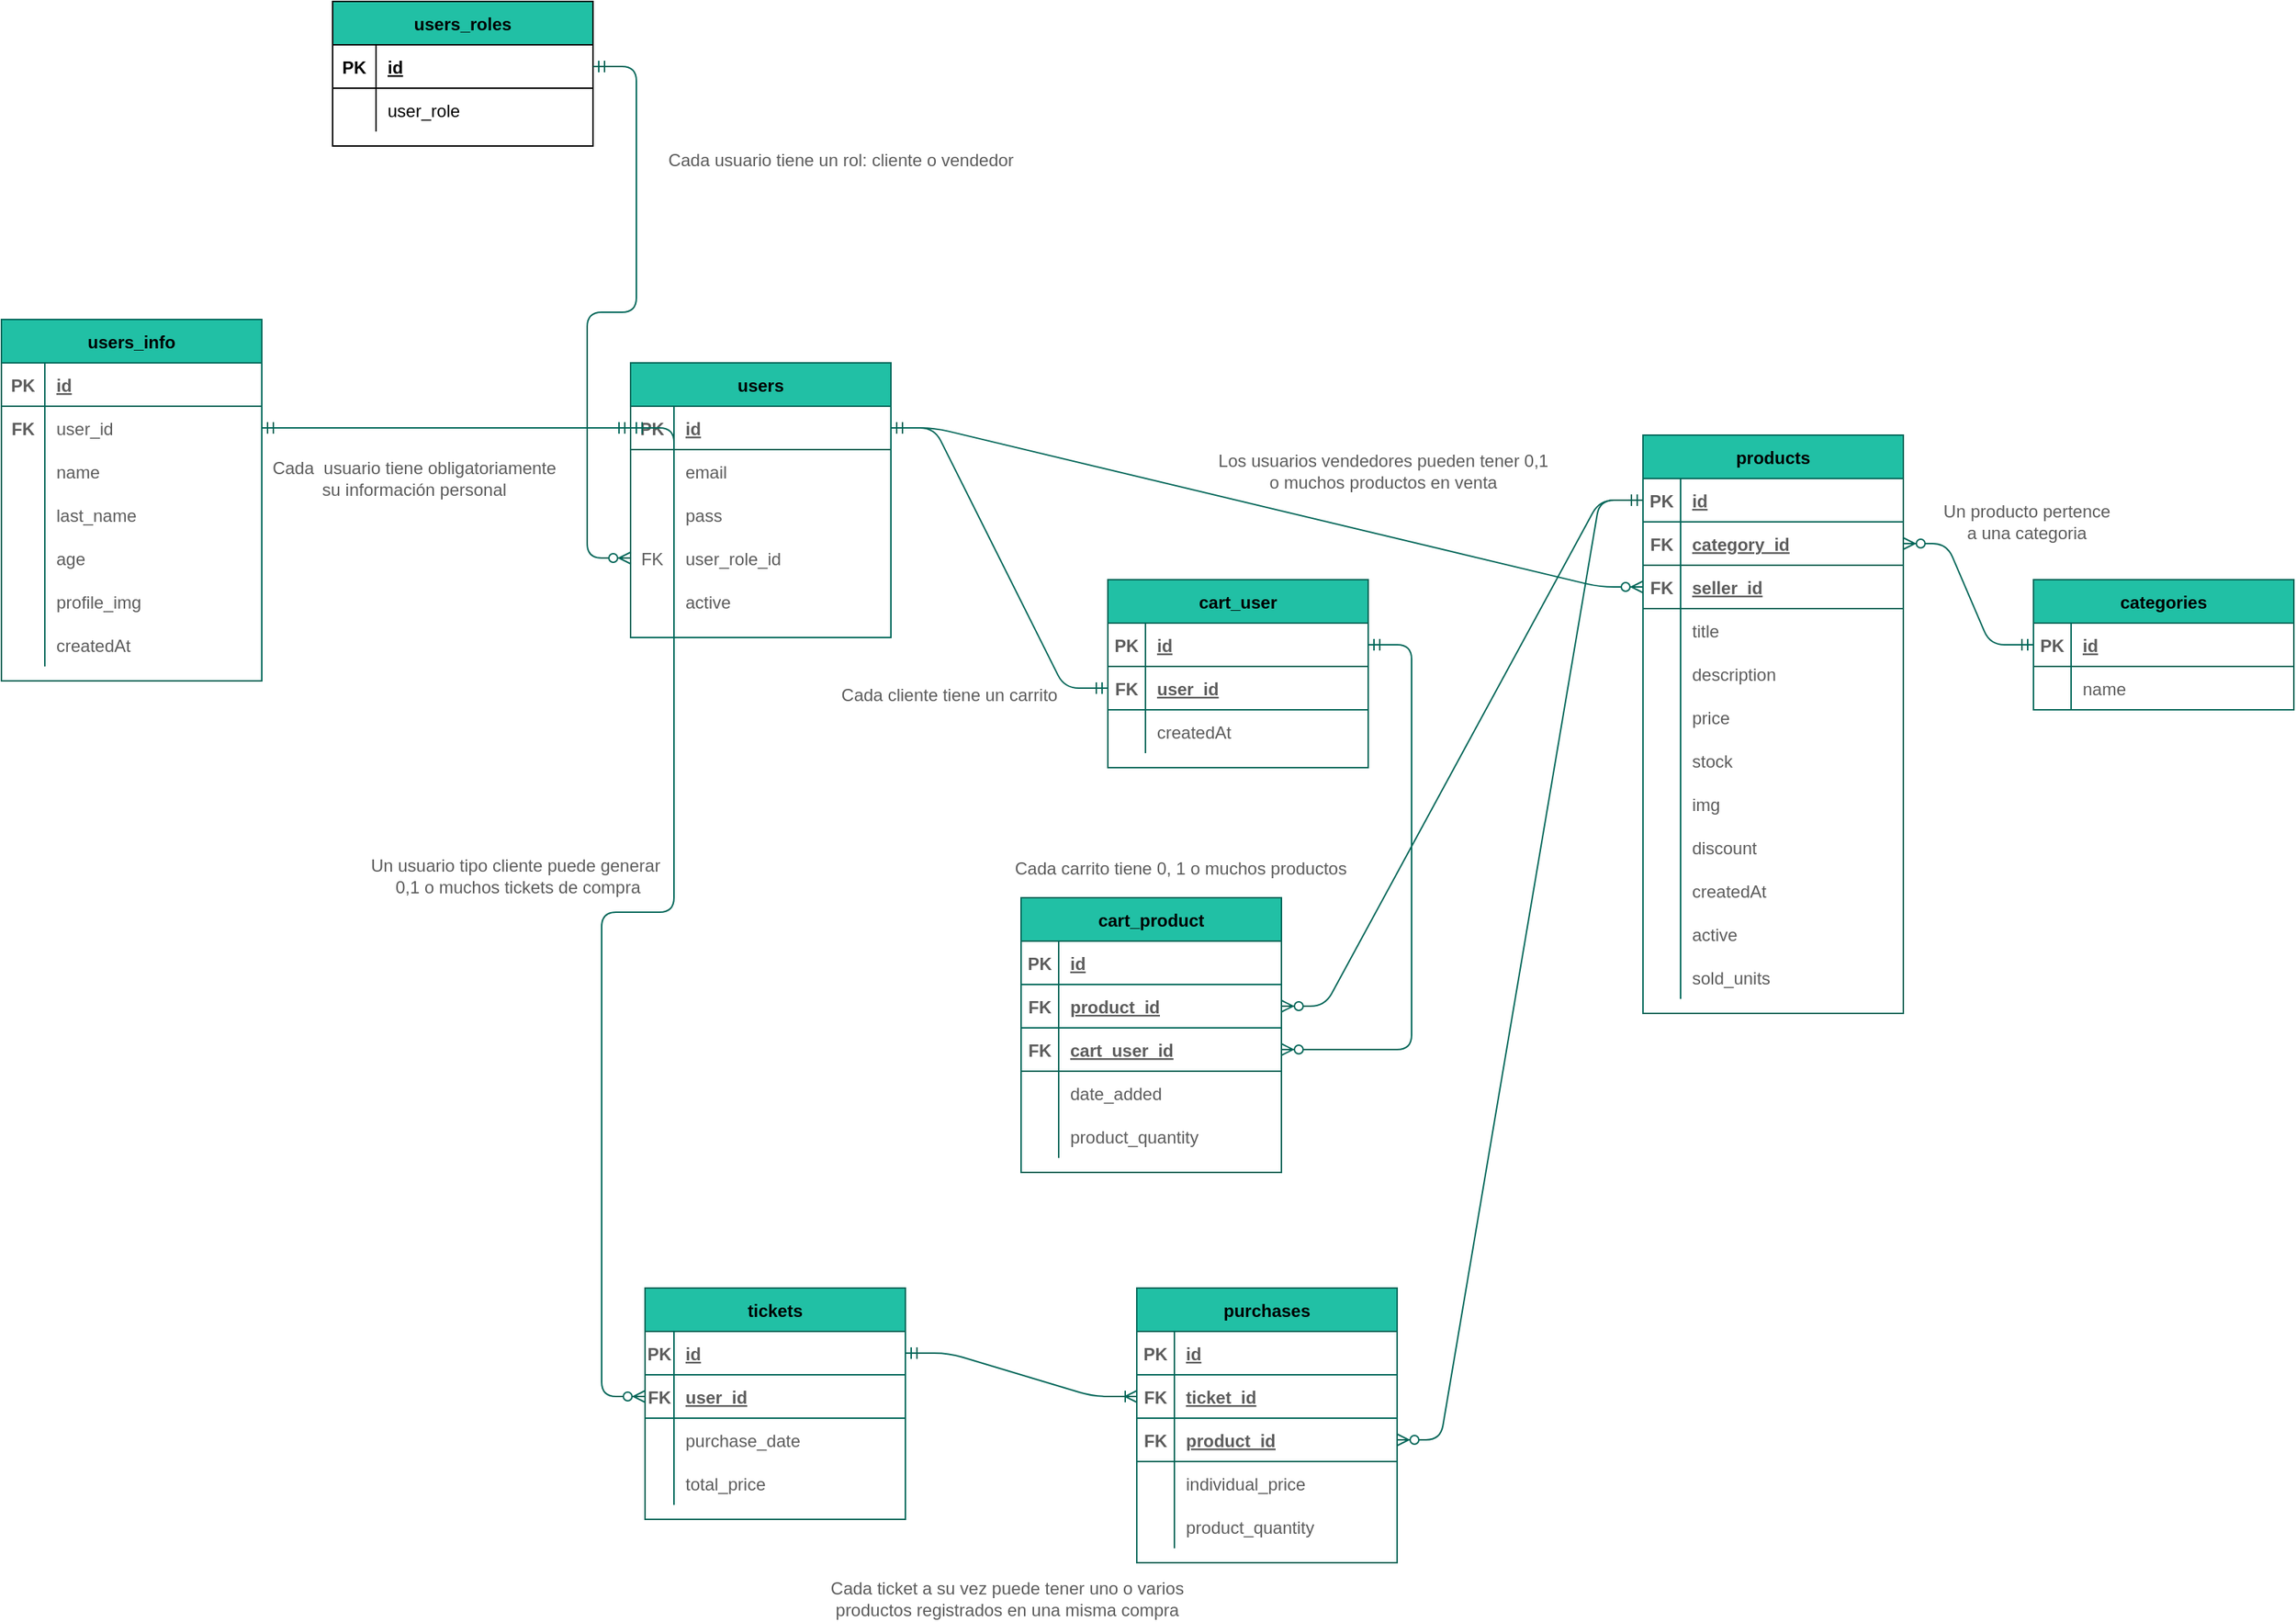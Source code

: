 <mxfile version="15.1.4" type="device"><diagram id="BDizMoRn0jmRBnhTDlwW" name="Página-1"><mxGraphModel dx="868" dy="1651" grid="1" gridSize="10" guides="1" tooltips="1" connect="1" arrows="1" fold="1" page="1" pageScale="1" pageWidth="827" pageHeight="1169" math="0" shadow="0"><root><mxCell id="0"/><mxCell id="1" parent="0"/><mxCell id="TSbKXFSLGZrdtwRg3_cw-1" value="users_info" style="shape=table;startSize=30;container=1;collapsible=1;childLayout=tableLayout;fixedRows=1;rowLines=0;fontStyle=1;align=center;resizeLast=1;fillColor=#21C0A5;strokeColor=#006658;" parent="1" vertex="1"><mxGeometry x="185" y="-190" width="180" height="250" as="geometry"/></mxCell><mxCell id="TSbKXFSLGZrdtwRg3_cw-2" value="" style="shape=partialRectangle;collapsible=0;dropTarget=0;pointerEvents=0;fillColor=none;top=0;left=0;bottom=1;right=0;points=[[0,0.5],[1,0.5]];portConstraint=eastwest;strokeColor=#006658;fontColor=#5C5C5C;" parent="TSbKXFSLGZrdtwRg3_cw-1" vertex="1"><mxGeometry y="30" width="180" height="30" as="geometry"/></mxCell><mxCell id="TSbKXFSLGZrdtwRg3_cw-3" value="PK" style="shape=partialRectangle;connectable=0;fillColor=none;top=0;left=0;bottom=0;right=0;fontStyle=1;overflow=hidden;strokeColor=#006658;fontColor=#5C5C5C;" parent="TSbKXFSLGZrdtwRg3_cw-2" vertex="1"><mxGeometry width="30" height="30" as="geometry"/></mxCell><mxCell id="TSbKXFSLGZrdtwRg3_cw-4" value="id" style="shape=partialRectangle;connectable=0;fillColor=none;top=0;left=0;bottom=0;right=0;align=left;spacingLeft=6;fontStyle=5;overflow=hidden;strokeColor=#006658;fontColor=#5C5C5C;" parent="TSbKXFSLGZrdtwRg3_cw-2" vertex="1"><mxGeometry x="30" width="150" height="30" as="geometry"/></mxCell><mxCell id="Q3ekX4IuyOrA0N25i9JO-18" style="shape=partialRectangle;collapsible=0;dropTarget=0;pointerEvents=0;fillColor=none;top=0;left=0;bottom=0;right=0;points=[[0,0.5],[1,0.5]];portConstraint=eastwest;strokeColor=#006658;fontColor=#5C5C5C;" parent="TSbKXFSLGZrdtwRg3_cw-1" vertex="1"><mxGeometry y="60" width="180" height="30" as="geometry"/></mxCell><mxCell id="Q3ekX4IuyOrA0N25i9JO-19" value="FK" style="shape=partialRectangle;connectable=0;fillColor=none;top=0;left=0;bottom=0;right=0;editable=1;overflow=hidden;fontStyle=1;strokeColor=#006658;fontColor=#5C5C5C;" parent="Q3ekX4IuyOrA0N25i9JO-18" vertex="1"><mxGeometry width="30" height="30" as="geometry"/></mxCell><mxCell id="Q3ekX4IuyOrA0N25i9JO-20" value="user_id" style="shape=partialRectangle;connectable=0;fillColor=none;top=0;left=0;bottom=0;right=0;align=left;spacingLeft=6;overflow=hidden;strokeColor=#006658;fontColor=#5C5C5C;" parent="Q3ekX4IuyOrA0N25i9JO-18" vertex="1"><mxGeometry x="30" width="150" height="30" as="geometry"/></mxCell><mxCell id="TSbKXFSLGZrdtwRg3_cw-5" value="" style="shape=partialRectangle;collapsible=0;dropTarget=0;pointerEvents=0;fillColor=none;top=0;left=0;bottom=0;right=0;points=[[0,0.5],[1,0.5]];portConstraint=eastwest;strokeColor=#006658;fontColor=#5C5C5C;" parent="TSbKXFSLGZrdtwRg3_cw-1" vertex="1"><mxGeometry y="90" width="180" height="30" as="geometry"/></mxCell><mxCell id="TSbKXFSLGZrdtwRg3_cw-6" value="" style="shape=partialRectangle;connectable=0;fillColor=none;top=0;left=0;bottom=0;right=0;editable=1;overflow=hidden;strokeColor=#006658;fontColor=#5C5C5C;" parent="TSbKXFSLGZrdtwRg3_cw-5" vertex="1"><mxGeometry width="30" height="30" as="geometry"/></mxCell><mxCell id="TSbKXFSLGZrdtwRg3_cw-7" value="name" style="shape=partialRectangle;connectable=0;fillColor=none;top=0;left=0;bottom=0;right=0;align=left;spacingLeft=6;overflow=hidden;strokeColor=#006658;fontColor=#5C5C5C;" parent="TSbKXFSLGZrdtwRg3_cw-5" vertex="1"><mxGeometry x="30" width="150" height="30" as="geometry"/></mxCell><mxCell id="TSbKXFSLGZrdtwRg3_cw-8" value="" style="shape=partialRectangle;collapsible=0;dropTarget=0;pointerEvents=0;fillColor=none;top=0;left=0;bottom=0;right=0;points=[[0,0.5],[1,0.5]];portConstraint=eastwest;strokeColor=#006658;fontColor=#5C5C5C;" parent="TSbKXFSLGZrdtwRg3_cw-1" vertex="1"><mxGeometry y="120" width="180" height="30" as="geometry"/></mxCell><mxCell id="TSbKXFSLGZrdtwRg3_cw-9" value="" style="shape=partialRectangle;connectable=0;fillColor=none;top=0;left=0;bottom=0;right=0;editable=1;overflow=hidden;strokeColor=#006658;fontColor=#5C5C5C;" parent="TSbKXFSLGZrdtwRg3_cw-8" vertex="1"><mxGeometry width="30" height="30" as="geometry"/></mxCell><mxCell id="TSbKXFSLGZrdtwRg3_cw-10" value="last_name" style="shape=partialRectangle;connectable=0;fillColor=none;top=0;left=0;bottom=0;right=0;align=left;spacingLeft=6;overflow=hidden;strokeColor=#006658;fontColor=#5C5C5C;" parent="TSbKXFSLGZrdtwRg3_cw-8" vertex="1"><mxGeometry x="30" width="150" height="30" as="geometry"/></mxCell><mxCell id="TSbKXFSLGZrdtwRg3_cw-11" value="" style="shape=partialRectangle;collapsible=0;dropTarget=0;pointerEvents=0;fillColor=none;top=0;left=0;bottom=0;right=0;points=[[0,0.5],[1,0.5]];portConstraint=eastwest;strokeColor=#006658;fontColor=#5C5C5C;" parent="TSbKXFSLGZrdtwRg3_cw-1" vertex="1"><mxGeometry y="150" width="180" height="30" as="geometry"/></mxCell><mxCell id="TSbKXFSLGZrdtwRg3_cw-12" value="" style="shape=partialRectangle;connectable=0;fillColor=none;top=0;left=0;bottom=0;right=0;editable=1;overflow=hidden;strokeColor=#006658;fontColor=#5C5C5C;" parent="TSbKXFSLGZrdtwRg3_cw-11" vertex="1"><mxGeometry width="30" height="30" as="geometry"/></mxCell><mxCell id="TSbKXFSLGZrdtwRg3_cw-13" value="age" style="shape=partialRectangle;connectable=0;fillColor=none;top=0;left=0;bottom=0;right=0;align=left;spacingLeft=6;overflow=hidden;strokeColor=#006658;fontColor=#5C5C5C;" parent="TSbKXFSLGZrdtwRg3_cw-11" vertex="1"><mxGeometry x="30" width="150" height="30" as="geometry"/></mxCell><mxCell id="TSbKXFSLGZrdtwRg3_cw-20" value="" style="shape=partialRectangle;collapsible=0;dropTarget=0;pointerEvents=0;fillColor=none;top=0;left=0;bottom=0;right=0;points=[[0,0.5],[1,0.5]];portConstraint=eastwest;strokeColor=#006658;fontColor=#5C5C5C;" parent="TSbKXFSLGZrdtwRg3_cw-1" vertex="1"><mxGeometry y="180" width="180" height="30" as="geometry"/></mxCell><mxCell id="TSbKXFSLGZrdtwRg3_cw-21" value="" style="shape=partialRectangle;connectable=0;fillColor=none;top=0;left=0;bottom=0;right=0;editable=1;overflow=hidden;strokeColor=#006658;fontColor=#5C5C5C;" parent="TSbKXFSLGZrdtwRg3_cw-20" vertex="1"><mxGeometry width="30" height="30" as="geometry"/></mxCell><mxCell id="TSbKXFSLGZrdtwRg3_cw-22" value="profile_img" style="shape=partialRectangle;connectable=0;fillColor=none;top=0;left=0;bottom=0;right=0;align=left;spacingLeft=6;overflow=hidden;strokeColor=#006658;fontColor=#5C5C5C;" parent="TSbKXFSLGZrdtwRg3_cw-20" vertex="1"><mxGeometry x="30" width="150" height="30" as="geometry"/></mxCell><mxCell id="81m-1OtAXN3PlhpkcFJu-4" style="shape=partialRectangle;collapsible=0;dropTarget=0;pointerEvents=0;fillColor=none;top=0;left=0;bottom=0;right=0;points=[[0,0.5],[1,0.5]];portConstraint=eastwest;strokeColor=#006658;fontColor=#5C5C5C;" parent="TSbKXFSLGZrdtwRg3_cw-1" vertex="1"><mxGeometry y="210" width="180" height="30" as="geometry"/></mxCell><mxCell id="81m-1OtAXN3PlhpkcFJu-5" style="shape=partialRectangle;connectable=0;fillColor=none;top=0;left=0;bottom=0;right=0;editable=1;overflow=hidden;strokeColor=#006658;fontColor=#5C5C5C;" parent="81m-1OtAXN3PlhpkcFJu-4" vertex="1"><mxGeometry width="30" height="30" as="geometry"/></mxCell><mxCell id="81m-1OtAXN3PlhpkcFJu-6" value="createdAt" style="shape=partialRectangle;connectable=0;fillColor=none;top=0;left=0;bottom=0;right=0;align=left;spacingLeft=6;overflow=hidden;strokeColor=#006658;fontColor=#5C5C5C;" parent="81m-1OtAXN3PlhpkcFJu-4" vertex="1"><mxGeometry x="30" width="150" height="30" as="geometry"/></mxCell><mxCell id="TSbKXFSLGZrdtwRg3_cw-26" value="products" style="shape=table;startSize=30;container=1;collapsible=1;childLayout=tableLayout;fixedRows=1;rowLines=0;fontStyle=1;align=center;resizeLast=1;fillColor=#21C0A5;strokeColor=#006658;" parent="1" vertex="1"><mxGeometry x="1320" y="-110" width="180" height="400" as="geometry"/></mxCell><mxCell id="TSbKXFSLGZrdtwRg3_cw-27" value="" style="shape=partialRectangle;collapsible=0;dropTarget=0;pointerEvents=0;fillColor=none;top=0;left=0;bottom=1;right=0;points=[[0,0.5],[1,0.5]];portConstraint=eastwest;strokeColor=#006658;fontColor=#5C5C5C;" parent="TSbKXFSLGZrdtwRg3_cw-26" vertex="1"><mxGeometry y="30" width="180" height="30" as="geometry"/></mxCell><mxCell id="TSbKXFSLGZrdtwRg3_cw-28" value="PK" style="shape=partialRectangle;connectable=0;fillColor=none;top=0;left=0;bottom=0;right=0;fontStyle=1;overflow=hidden;strokeColor=#006658;fontColor=#5C5C5C;" parent="TSbKXFSLGZrdtwRg3_cw-27" vertex="1"><mxGeometry width="26" height="30" as="geometry"/></mxCell><mxCell id="TSbKXFSLGZrdtwRg3_cw-29" value="id" style="shape=partialRectangle;connectable=0;fillColor=none;top=0;left=0;bottom=0;right=0;align=left;spacingLeft=6;fontStyle=5;overflow=hidden;strokeColor=#006658;fontColor=#5C5C5C;" parent="TSbKXFSLGZrdtwRg3_cw-27" vertex="1"><mxGeometry x="26" width="154" height="30" as="geometry"/></mxCell><mxCell id="TSbKXFSLGZrdtwRg3_cw-89" value="" style="shape=partialRectangle;collapsible=0;dropTarget=0;pointerEvents=0;fillColor=none;top=0;left=0;bottom=1;right=0;points=[[0,0.5],[1,0.5]];portConstraint=eastwest;strokeColor=#006658;fontColor=#5C5C5C;" parent="TSbKXFSLGZrdtwRg3_cw-26" vertex="1"><mxGeometry y="60" width="180" height="30" as="geometry"/></mxCell><mxCell id="TSbKXFSLGZrdtwRg3_cw-90" value="FK" style="shape=partialRectangle;connectable=0;fillColor=none;top=0;left=0;bottom=0;right=0;fontStyle=1;overflow=hidden;strokeColor=#006658;fontColor=#5C5C5C;" parent="TSbKXFSLGZrdtwRg3_cw-89" vertex="1"><mxGeometry width="26" height="30" as="geometry"/></mxCell><mxCell id="TSbKXFSLGZrdtwRg3_cw-91" value="category_id" style="shape=partialRectangle;connectable=0;fillColor=none;top=0;left=0;bottom=0;right=0;align=left;spacingLeft=6;fontStyle=5;overflow=hidden;strokeColor=#006658;fontColor=#5C5C5C;" parent="TSbKXFSLGZrdtwRg3_cw-89" vertex="1"><mxGeometry x="26" width="154" height="30" as="geometry"/></mxCell><mxCell id="TSbKXFSLGZrdtwRg3_cw-111" value="" style="shape=partialRectangle;collapsible=0;dropTarget=0;pointerEvents=0;fillColor=none;top=0;left=0;bottom=1;right=0;points=[[0,0.5],[1,0.5]];portConstraint=eastwest;strokeColor=#006658;fontColor=#5C5C5C;" parent="TSbKXFSLGZrdtwRg3_cw-26" vertex="1"><mxGeometry y="90" width="180" height="30" as="geometry"/></mxCell><mxCell id="TSbKXFSLGZrdtwRg3_cw-112" value="FK" style="shape=partialRectangle;connectable=0;fillColor=none;top=0;left=0;bottom=0;right=0;fontStyle=1;overflow=hidden;strokeColor=#006658;fontColor=#5C5C5C;" parent="TSbKXFSLGZrdtwRg3_cw-111" vertex="1"><mxGeometry width="26" height="30" as="geometry"/></mxCell><mxCell id="TSbKXFSLGZrdtwRg3_cw-113" value="seller_id" style="shape=partialRectangle;connectable=0;fillColor=none;top=0;left=0;bottom=0;right=0;align=left;spacingLeft=6;fontStyle=5;overflow=hidden;strokeColor=#006658;fontColor=#5C5C5C;" parent="TSbKXFSLGZrdtwRg3_cw-111" vertex="1"><mxGeometry x="26" width="154" height="30" as="geometry"/></mxCell><mxCell id="TSbKXFSLGZrdtwRg3_cw-30" value="" style="shape=partialRectangle;collapsible=0;dropTarget=0;pointerEvents=0;fillColor=none;top=0;left=0;bottom=0;right=0;points=[[0,0.5],[1,0.5]];portConstraint=eastwest;strokeColor=#006658;fontColor=#5C5C5C;" parent="TSbKXFSLGZrdtwRg3_cw-26" vertex="1"><mxGeometry y="120" width="180" height="30" as="geometry"/></mxCell><mxCell id="TSbKXFSLGZrdtwRg3_cw-31" value="" style="shape=partialRectangle;connectable=0;fillColor=none;top=0;left=0;bottom=0;right=0;editable=1;overflow=hidden;strokeColor=#006658;fontColor=#5C5C5C;" parent="TSbKXFSLGZrdtwRg3_cw-30" vertex="1"><mxGeometry width="26" height="30" as="geometry"/></mxCell><mxCell id="TSbKXFSLGZrdtwRg3_cw-32" value="title" style="shape=partialRectangle;connectable=0;fillColor=none;top=0;left=0;bottom=0;right=0;align=left;spacingLeft=6;overflow=hidden;strokeColor=#006658;fontColor=#5C5C5C;" parent="TSbKXFSLGZrdtwRg3_cw-30" vertex="1"><mxGeometry x="26" width="154" height="30" as="geometry"/></mxCell><mxCell id="TSbKXFSLGZrdtwRg3_cw-33" value="" style="shape=partialRectangle;collapsible=0;dropTarget=0;pointerEvents=0;fillColor=none;top=0;left=0;bottom=0;right=0;points=[[0,0.5],[1,0.5]];portConstraint=eastwest;strokeColor=#006658;fontColor=#5C5C5C;" parent="TSbKXFSLGZrdtwRg3_cw-26" vertex="1"><mxGeometry y="150" width="180" height="30" as="geometry"/></mxCell><mxCell id="TSbKXFSLGZrdtwRg3_cw-34" value="" style="shape=partialRectangle;connectable=0;fillColor=none;top=0;left=0;bottom=0;right=0;editable=1;overflow=hidden;strokeColor=#006658;fontColor=#5C5C5C;" parent="TSbKXFSLGZrdtwRg3_cw-33" vertex="1"><mxGeometry width="26" height="30" as="geometry"/></mxCell><mxCell id="TSbKXFSLGZrdtwRg3_cw-35" value="description" style="shape=partialRectangle;connectable=0;fillColor=none;top=0;left=0;bottom=0;right=0;align=left;spacingLeft=6;overflow=hidden;strokeColor=#006658;fontColor=#5C5C5C;" parent="TSbKXFSLGZrdtwRg3_cw-33" vertex="1"><mxGeometry x="26" width="154" height="30" as="geometry"/></mxCell><mxCell id="TSbKXFSLGZrdtwRg3_cw-36" value="" style="shape=partialRectangle;collapsible=0;dropTarget=0;pointerEvents=0;fillColor=none;top=0;left=0;bottom=0;right=0;points=[[0,0.5],[1,0.5]];portConstraint=eastwest;strokeColor=#006658;fontColor=#5C5C5C;" parent="TSbKXFSLGZrdtwRg3_cw-26" vertex="1"><mxGeometry y="180" width="180" height="30" as="geometry"/></mxCell><mxCell id="TSbKXFSLGZrdtwRg3_cw-37" value="" style="shape=partialRectangle;connectable=0;fillColor=none;top=0;left=0;bottom=0;right=0;editable=1;overflow=hidden;strokeColor=#006658;fontColor=#5C5C5C;" parent="TSbKXFSLGZrdtwRg3_cw-36" vertex="1"><mxGeometry width="26" height="30" as="geometry"/></mxCell><mxCell id="TSbKXFSLGZrdtwRg3_cw-38" value="price" style="shape=partialRectangle;connectable=0;fillColor=none;top=0;left=0;bottom=0;right=0;align=left;spacingLeft=6;overflow=hidden;strokeColor=#006658;fontColor=#5C5C5C;" parent="TSbKXFSLGZrdtwRg3_cw-36" vertex="1"><mxGeometry x="26" width="154" height="30" as="geometry"/></mxCell><mxCell id="TSbKXFSLGZrdtwRg3_cw-39" value="" style="shape=partialRectangle;collapsible=0;dropTarget=0;pointerEvents=0;fillColor=none;top=0;left=0;bottom=0;right=0;points=[[0,0.5],[1,0.5]];portConstraint=eastwest;strokeColor=#006658;fontColor=#5C5C5C;" parent="TSbKXFSLGZrdtwRg3_cw-26" vertex="1"><mxGeometry y="210" width="180" height="30" as="geometry"/></mxCell><mxCell id="TSbKXFSLGZrdtwRg3_cw-40" value="" style="shape=partialRectangle;connectable=0;fillColor=none;top=0;left=0;bottom=0;right=0;editable=1;overflow=hidden;strokeColor=#006658;fontColor=#5C5C5C;" parent="TSbKXFSLGZrdtwRg3_cw-39" vertex="1"><mxGeometry width="26" height="30" as="geometry"/></mxCell><mxCell id="TSbKXFSLGZrdtwRg3_cw-41" value="stock" style="shape=partialRectangle;connectable=0;fillColor=none;top=0;left=0;bottom=0;right=0;align=left;spacingLeft=6;overflow=hidden;strokeColor=#006658;fontColor=#5C5C5C;" parent="TSbKXFSLGZrdtwRg3_cw-39" vertex="1"><mxGeometry x="26" width="154" height="30" as="geometry"/></mxCell><mxCell id="TSbKXFSLGZrdtwRg3_cw-42" value="" style="shape=partialRectangle;collapsible=0;dropTarget=0;pointerEvents=0;fillColor=none;top=0;left=0;bottom=0;right=0;points=[[0,0.5],[1,0.5]];portConstraint=eastwest;strokeColor=#006658;fontColor=#5C5C5C;" parent="TSbKXFSLGZrdtwRg3_cw-26" vertex="1"><mxGeometry y="240" width="180" height="30" as="geometry"/></mxCell><mxCell id="TSbKXFSLGZrdtwRg3_cw-43" value="" style="shape=partialRectangle;connectable=0;fillColor=none;top=0;left=0;bottom=0;right=0;editable=1;overflow=hidden;strokeColor=#006658;fontColor=#5C5C5C;" parent="TSbKXFSLGZrdtwRg3_cw-42" vertex="1"><mxGeometry width="26" height="30" as="geometry"/></mxCell><mxCell id="TSbKXFSLGZrdtwRg3_cw-44" value="img" style="shape=partialRectangle;connectable=0;fillColor=none;top=0;left=0;bottom=0;right=0;align=left;spacingLeft=6;overflow=hidden;strokeColor=#006658;fontColor=#5C5C5C;" parent="TSbKXFSLGZrdtwRg3_cw-42" vertex="1"><mxGeometry x="26" width="154" height="30" as="geometry"/></mxCell><mxCell id="TSbKXFSLGZrdtwRg3_cw-45" value="" style="shape=partialRectangle;collapsible=0;dropTarget=0;pointerEvents=0;fillColor=none;top=0;left=0;bottom=0;right=0;points=[[0,0.5],[1,0.5]];portConstraint=eastwest;strokeColor=#006658;fontColor=#5C5C5C;" parent="TSbKXFSLGZrdtwRg3_cw-26" vertex="1"><mxGeometry y="270" width="180" height="30" as="geometry"/></mxCell><mxCell id="TSbKXFSLGZrdtwRg3_cw-46" value="" style="shape=partialRectangle;connectable=0;fillColor=none;top=0;left=0;bottom=0;right=0;editable=1;overflow=hidden;strokeColor=#006658;fontColor=#5C5C5C;" parent="TSbKXFSLGZrdtwRg3_cw-45" vertex="1"><mxGeometry width="26" height="30" as="geometry"/></mxCell><mxCell id="TSbKXFSLGZrdtwRg3_cw-47" value="discount" style="shape=partialRectangle;connectable=0;fillColor=none;top=0;left=0;bottom=0;right=0;align=left;spacingLeft=6;overflow=hidden;strokeColor=#006658;fontColor=#5C5C5C;" parent="TSbKXFSLGZrdtwRg3_cw-45" vertex="1"><mxGeometry x="26" width="154" height="30" as="geometry"/></mxCell><mxCell id="81m-1OtAXN3PlhpkcFJu-1" style="shape=partialRectangle;collapsible=0;dropTarget=0;pointerEvents=0;fillColor=none;top=0;left=0;bottom=0;right=0;points=[[0,0.5],[1,0.5]];portConstraint=eastwest;strokeColor=#006658;fontColor=#5C5C5C;" parent="TSbKXFSLGZrdtwRg3_cw-26" vertex="1"><mxGeometry y="300" width="180" height="30" as="geometry"/></mxCell><mxCell id="81m-1OtAXN3PlhpkcFJu-2" style="shape=partialRectangle;connectable=0;fillColor=none;top=0;left=0;bottom=0;right=0;editable=1;overflow=hidden;strokeColor=#006658;fontColor=#5C5C5C;" parent="81m-1OtAXN3PlhpkcFJu-1" vertex="1"><mxGeometry width="26" height="30" as="geometry"/></mxCell><mxCell id="81m-1OtAXN3PlhpkcFJu-3" value="createdAt" style="shape=partialRectangle;connectable=0;fillColor=none;top=0;left=0;bottom=0;right=0;align=left;spacingLeft=6;overflow=hidden;strokeColor=#006658;fontColor=#5C5C5C;" parent="81m-1OtAXN3PlhpkcFJu-1" vertex="1"><mxGeometry x="26" width="154" height="30" as="geometry"/></mxCell><mxCell id="81m-1OtAXN3PlhpkcFJu-10" style="shape=partialRectangle;collapsible=0;dropTarget=0;pointerEvents=0;fillColor=none;top=0;left=0;bottom=0;right=0;points=[[0,0.5],[1,0.5]];portConstraint=eastwest;strokeColor=#006658;fontColor=#5C5C5C;" parent="TSbKXFSLGZrdtwRg3_cw-26" vertex="1"><mxGeometry y="330" width="180" height="30" as="geometry"/></mxCell><mxCell id="81m-1OtAXN3PlhpkcFJu-11" style="shape=partialRectangle;connectable=0;fillColor=none;top=0;left=0;bottom=0;right=0;editable=1;overflow=hidden;strokeColor=#006658;fontColor=#5C5C5C;" parent="81m-1OtAXN3PlhpkcFJu-10" vertex="1"><mxGeometry width="26" height="30" as="geometry"/></mxCell><mxCell id="81m-1OtAXN3PlhpkcFJu-12" value="active" style="shape=partialRectangle;connectable=0;fillColor=none;top=0;left=0;bottom=0;right=0;align=left;spacingLeft=6;overflow=hidden;strokeColor=#006658;fontColor=#5C5C5C;" parent="81m-1OtAXN3PlhpkcFJu-10" vertex="1"><mxGeometry x="26" width="154" height="30" as="geometry"/></mxCell><mxCell id="MCBsuS_zQlA6EwJlwKmS-1" style="shape=partialRectangle;collapsible=0;dropTarget=0;pointerEvents=0;fillColor=none;top=0;left=0;bottom=0;right=0;points=[[0,0.5],[1,0.5]];portConstraint=eastwest;strokeColor=#006658;fontColor=#5C5C5C;" parent="TSbKXFSLGZrdtwRg3_cw-26" vertex="1"><mxGeometry y="360" width="180" height="30" as="geometry"/></mxCell><mxCell id="MCBsuS_zQlA6EwJlwKmS-2" style="shape=partialRectangle;connectable=0;fillColor=none;top=0;left=0;bottom=0;right=0;editable=1;overflow=hidden;strokeColor=#006658;fontColor=#5C5C5C;" parent="MCBsuS_zQlA6EwJlwKmS-1" vertex="1"><mxGeometry width="26" height="30" as="geometry"/></mxCell><mxCell id="MCBsuS_zQlA6EwJlwKmS-3" value="sold_units" style="shape=partialRectangle;connectable=0;fillColor=none;top=0;left=0;bottom=0;right=0;align=left;spacingLeft=6;overflow=hidden;strokeColor=#006658;fontColor=#5C5C5C;" parent="MCBsuS_zQlA6EwJlwKmS-1" vertex="1"><mxGeometry x="26" width="154" height="30" as="geometry"/></mxCell><mxCell id="TSbKXFSLGZrdtwRg3_cw-54" value="categories" style="shape=table;startSize=30;container=1;collapsible=1;childLayout=tableLayout;fixedRows=1;rowLines=0;fontStyle=1;align=center;resizeLast=1;fillColor=#21C0A5;strokeColor=#006658;" parent="1" vertex="1"><mxGeometry x="1590" y="-10" width="180" height="90" as="geometry"/></mxCell><mxCell id="TSbKXFSLGZrdtwRg3_cw-55" value="" style="shape=partialRectangle;collapsible=0;dropTarget=0;pointerEvents=0;fillColor=none;top=0;left=0;bottom=1;right=0;points=[[0,0.5],[1,0.5]];portConstraint=eastwest;strokeColor=#006658;fontColor=#5C5C5C;" parent="TSbKXFSLGZrdtwRg3_cw-54" vertex="1"><mxGeometry y="30" width="180" height="30" as="geometry"/></mxCell><mxCell id="TSbKXFSLGZrdtwRg3_cw-56" value="PK" style="shape=partialRectangle;connectable=0;fillColor=none;top=0;left=0;bottom=0;right=0;fontStyle=1;overflow=hidden;strokeColor=#006658;fontColor=#5C5C5C;" parent="TSbKXFSLGZrdtwRg3_cw-55" vertex="1"><mxGeometry width="26" height="30" as="geometry"/></mxCell><mxCell id="TSbKXFSLGZrdtwRg3_cw-57" value="id" style="shape=partialRectangle;connectable=0;fillColor=none;top=0;left=0;bottom=0;right=0;align=left;spacingLeft=6;fontStyle=5;overflow=hidden;strokeColor=#006658;fontColor=#5C5C5C;" parent="TSbKXFSLGZrdtwRg3_cw-55" vertex="1"><mxGeometry x="26" width="154" height="30" as="geometry"/></mxCell><mxCell id="TSbKXFSLGZrdtwRg3_cw-58" value="" style="shape=partialRectangle;collapsible=0;dropTarget=0;pointerEvents=0;fillColor=none;top=0;left=0;bottom=0;right=0;points=[[0,0.5],[1,0.5]];portConstraint=eastwest;strokeColor=#006658;fontColor=#5C5C5C;" parent="TSbKXFSLGZrdtwRg3_cw-54" vertex="1"><mxGeometry y="60" width="180" height="30" as="geometry"/></mxCell><mxCell id="TSbKXFSLGZrdtwRg3_cw-59" value="" style="shape=partialRectangle;connectable=0;fillColor=none;top=0;left=0;bottom=0;right=0;editable=1;overflow=hidden;strokeColor=#006658;fontColor=#5C5C5C;" parent="TSbKXFSLGZrdtwRg3_cw-58" vertex="1"><mxGeometry width="26" height="30" as="geometry"/></mxCell><mxCell id="TSbKXFSLGZrdtwRg3_cw-60" value="name" style="shape=partialRectangle;connectable=0;fillColor=none;top=0;left=0;bottom=0;right=0;align=left;spacingLeft=6;overflow=hidden;strokeColor=#006658;fontColor=#5C5C5C;" parent="TSbKXFSLGZrdtwRg3_cw-58" vertex="1"><mxGeometry x="26" width="154" height="30" as="geometry"/></mxCell><mxCell id="TSbKXFSLGZrdtwRg3_cw-92" value="purchases" style="shape=table;startSize=30;container=1;collapsible=1;childLayout=tableLayout;fixedRows=1;rowLines=0;fontStyle=1;align=center;resizeLast=1;fillColor=#21C0A5;strokeColor=#006658;" parent="1" vertex="1"><mxGeometry x="970" y="480" width="180" height="190" as="geometry"/></mxCell><mxCell id="TSbKXFSLGZrdtwRg3_cw-93" value="" style="shape=partialRectangle;collapsible=0;dropTarget=0;pointerEvents=0;fillColor=none;top=0;left=0;bottom=1;right=0;points=[[0,0.5],[1,0.5]];portConstraint=eastwest;strokeColor=#006658;fontColor=#5C5C5C;" parent="TSbKXFSLGZrdtwRg3_cw-92" vertex="1"><mxGeometry y="30" width="180" height="30" as="geometry"/></mxCell><mxCell id="TSbKXFSLGZrdtwRg3_cw-94" value="PK" style="shape=partialRectangle;connectable=0;fillColor=none;top=0;left=0;bottom=0;right=0;fontStyle=1;overflow=hidden;strokeColor=#006658;fontColor=#5C5C5C;" parent="TSbKXFSLGZrdtwRg3_cw-93" vertex="1"><mxGeometry width="26" height="30" as="geometry"/></mxCell><mxCell id="TSbKXFSLGZrdtwRg3_cw-95" value="id" style="shape=partialRectangle;connectable=0;fillColor=none;top=0;left=0;bottom=0;right=0;align=left;spacingLeft=6;fontStyle=5;overflow=hidden;strokeColor=#006658;fontColor=#5C5C5C;" parent="TSbKXFSLGZrdtwRg3_cw-93" vertex="1"><mxGeometry x="26" width="154" height="30" as="geometry"/></mxCell><mxCell id="TSbKXFSLGZrdtwRg3_cw-96" value="" style="shape=partialRectangle;collapsible=0;dropTarget=0;pointerEvents=0;fillColor=none;top=0;left=0;bottom=1;right=0;points=[[0,0.5],[1,0.5]];portConstraint=eastwest;strokeColor=#006658;fontColor=#5C5C5C;" parent="TSbKXFSLGZrdtwRg3_cw-92" vertex="1"><mxGeometry y="60" width="180" height="30" as="geometry"/></mxCell><mxCell id="TSbKXFSLGZrdtwRg3_cw-97" value="FK" style="shape=partialRectangle;connectable=0;fillColor=none;top=0;left=0;bottom=0;right=0;fontStyle=1;overflow=hidden;strokeColor=#006658;fontColor=#5C5C5C;" parent="TSbKXFSLGZrdtwRg3_cw-96" vertex="1"><mxGeometry width="26" height="30" as="geometry"/></mxCell><mxCell id="TSbKXFSLGZrdtwRg3_cw-98" value="ticket_id" style="shape=partialRectangle;connectable=0;fillColor=none;top=0;left=0;bottom=0;right=0;align=left;spacingLeft=6;fontStyle=5;overflow=hidden;strokeColor=#006658;fontColor=#5C5C5C;" parent="TSbKXFSLGZrdtwRg3_cw-96" vertex="1"><mxGeometry x="26" width="154" height="30" as="geometry"/></mxCell><mxCell id="TSbKXFSLGZrdtwRg3_cw-99" value="" style="shape=partialRectangle;collapsible=0;dropTarget=0;pointerEvents=0;fillColor=none;top=0;left=0;bottom=1;right=0;points=[[0,0.5],[1,0.5]];portConstraint=eastwest;strokeColor=#006658;fontColor=#5C5C5C;" parent="TSbKXFSLGZrdtwRg3_cw-92" vertex="1"><mxGeometry y="90" width="180" height="30" as="geometry"/></mxCell><mxCell id="TSbKXFSLGZrdtwRg3_cw-100" value="FK" style="shape=partialRectangle;connectable=0;fillColor=none;top=0;left=0;bottom=0;right=0;fontStyle=1;overflow=hidden;strokeColor=#006658;fontColor=#5C5C5C;" parent="TSbKXFSLGZrdtwRg3_cw-99" vertex="1"><mxGeometry width="26" height="30" as="geometry"/></mxCell><mxCell id="TSbKXFSLGZrdtwRg3_cw-101" value="product_id" style="shape=partialRectangle;connectable=0;fillColor=none;top=0;left=0;bottom=0;right=0;align=left;spacingLeft=6;fontStyle=5;overflow=hidden;strokeColor=#006658;fontColor=#5C5C5C;" parent="TSbKXFSLGZrdtwRg3_cw-99" vertex="1"><mxGeometry x="26" width="154" height="30" as="geometry"/></mxCell><mxCell id="TSbKXFSLGZrdtwRg3_cw-105" value="" style="shape=partialRectangle;collapsible=0;dropTarget=0;pointerEvents=0;fillColor=none;top=0;left=0;bottom=0;right=0;points=[[0,0.5],[1,0.5]];portConstraint=eastwest;strokeColor=#006658;fontColor=#5C5C5C;" parent="TSbKXFSLGZrdtwRg3_cw-92" vertex="1"><mxGeometry y="120" width="180" height="30" as="geometry"/></mxCell><mxCell id="TSbKXFSLGZrdtwRg3_cw-106" value="" style="shape=partialRectangle;connectable=0;fillColor=none;top=0;left=0;bottom=0;right=0;editable=1;overflow=hidden;strokeColor=#006658;fontColor=#5C5C5C;" parent="TSbKXFSLGZrdtwRg3_cw-105" vertex="1"><mxGeometry width="26" height="30" as="geometry"/></mxCell><mxCell id="TSbKXFSLGZrdtwRg3_cw-107" value="individual_price" style="shape=partialRectangle;connectable=0;fillColor=none;top=0;left=0;bottom=0;right=0;align=left;spacingLeft=6;overflow=hidden;strokeColor=#006658;fontColor=#5C5C5C;" parent="TSbKXFSLGZrdtwRg3_cw-105" vertex="1"><mxGeometry x="26" width="154" height="30" as="geometry"/></mxCell><mxCell id="TSbKXFSLGZrdtwRg3_cw-175" value="" style="shape=partialRectangle;collapsible=0;dropTarget=0;pointerEvents=0;fillColor=none;top=0;left=0;bottom=0;right=0;points=[[0,0.5],[1,0.5]];portConstraint=eastwest;strokeColor=#006658;fontColor=#5C5C5C;" parent="TSbKXFSLGZrdtwRg3_cw-92" vertex="1"><mxGeometry y="150" width="180" height="30" as="geometry"/></mxCell><mxCell id="TSbKXFSLGZrdtwRg3_cw-176" value="" style="shape=partialRectangle;connectable=0;fillColor=none;top=0;left=0;bottom=0;right=0;editable=1;overflow=hidden;strokeColor=#006658;fontColor=#5C5C5C;" parent="TSbKXFSLGZrdtwRg3_cw-175" vertex="1"><mxGeometry width="26" height="30" as="geometry"/></mxCell><mxCell id="TSbKXFSLGZrdtwRg3_cw-177" value="product_quantity" style="shape=partialRectangle;connectable=0;fillColor=none;top=0;left=0;bottom=0;right=0;align=left;spacingLeft=6;overflow=hidden;strokeColor=#006658;fontColor=#5C5C5C;" parent="TSbKXFSLGZrdtwRg3_cw-175" vertex="1"><mxGeometry x="26" width="154" height="30" as="geometry"/></mxCell><mxCell id="TSbKXFSLGZrdtwRg3_cw-114" value="tickets" style="shape=table;startSize=30;container=1;collapsible=1;childLayout=tableLayout;fixedRows=1;rowLines=0;fontStyle=1;align=center;resizeLast=1;fillColor=#21C0A5;strokeColor=#006658;" parent="1" vertex="1"><mxGeometry x="630" y="480" width="180" height="160" as="geometry"/></mxCell><mxCell id="TSbKXFSLGZrdtwRg3_cw-115" value="" style="shape=partialRectangle;collapsible=0;dropTarget=0;pointerEvents=0;fillColor=none;top=0;left=0;bottom=1;right=0;points=[[0,0.5],[1,0.5]];portConstraint=eastwest;strokeColor=#006658;fontColor=#5C5C5C;" parent="TSbKXFSLGZrdtwRg3_cw-114" vertex="1"><mxGeometry y="30" width="180" height="30" as="geometry"/></mxCell><mxCell id="TSbKXFSLGZrdtwRg3_cw-116" value="PK" style="shape=partialRectangle;connectable=0;fillColor=none;top=0;left=0;bottom=0;right=0;fontStyle=1;overflow=hidden;strokeColor=#006658;fontColor=#5C5C5C;" parent="TSbKXFSLGZrdtwRg3_cw-115" vertex="1"><mxGeometry width="20" height="30" as="geometry"/></mxCell><mxCell id="TSbKXFSLGZrdtwRg3_cw-117" value="id" style="shape=partialRectangle;connectable=0;fillColor=none;top=0;left=0;bottom=0;right=0;align=left;spacingLeft=6;fontStyle=5;overflow=hidden;strokeColor=#006658;fontColor=#5C5C5C;" parent="TSbKXFSLGZrdtwRg3_cw-115" vertex="1"><mxGeometry x="20" width="160" height="30" as="geometry"/></mxCell><mxCell id="TSbKXFSLGZrdtwRg3_cw-118" value="" style="shape=partialRectangle;collapsible=0;dropTarget=0;pointerEvents=0;fillColor=none;top=0;left=0;bottom=1;right=0;points=[[0,0.5],[1,0.5]];portConstraint=eastwest;strokeColor=#006658;fontColor=#5C5C5C;" parent="TSbKXFSLGZrdtwRg3_cw-114" vertex="1"><mxGeometry y="60" width="180" height="30" as="geometry"/></mxCell><mxCell id="TSbKXFSLGZrdtwRg3_cw-119" value="FK" style="shape=partialRectangle;connectable=0;fillColor=none;top=0;left=0;bottom=0;right=0;fontStyle=1;overflow=hidden;strokeColor=#006658;fontColor=#5C5C5C;" parent="TSbKXFSLGZrdtwRg3_cw-118" vertex="1"><mxGeometry width="20" height="30" as="geometry"/></mxCell><mxCell id="TSbKXFSLGZrdtwRg3_cw-120" value="user_id" style="shape=partialRectangle;connectable=0;fillColor=none;top=0;left=0;bottom=0;right=0;align=left;spacingLeft=6;fontStyle=5;overflow=hidden;strokeColor=#006658;fontColor=#5C5C5C;" parent="TSbKXFSLGZrdtwRg3_cw-118" vertex="1"><mxGeometry x="20" width="160" height="30" as="geometry"/></mxCell><mxCell id="TSbKXFSLGZrdtwRg3_cw-124" value="" style="shape=partialRectangle;collapsible=0;dropTarget=0;pointerEvents=0;fillColor=none;top=0;left=0;bottom=0;right=0;points=[[0,0.5],[1,0.5]];portConstraint=eastwest;strokeColor=#006658;fontColor=#5C5C5C;" parent="TSbKXFSLGZrdtwRg3_cw-114" vertex="1"><mxGeometry y="90" width="180" height="30" as="geometry"/></mxCell><mxCell id="TSbKXFSLGZrdtwRg3_cw-125" value="" style="shape=partialRectangle;connectable=0;fillColor=none;top=0;left=0;bottom=0;right=0;editable=1;overflow=hidden;strokeColor=#006658;fontColor=#5C5C5C;" parent="TSbKXFSLGZrdtwRg3_cw-124" vertex="1"><mxGeometry width="20" height="30" as="geometry"/></mxCell><mxCell id="TSbKXFSLGZrdtwRg3_cw-126" value="purchase_date" style="shape=partialRectangle;connectable=0;fillColor=none;top=0;left=0;bottom=0;right=0;align=left;spacingLeft=6;overflow=hidden;strokeColor=#006658;fontColor=#5C5C5C;" parent="TSbKXFSLGZrdtwRg3_cw-124" vertex="1"><mxGeometry x="20" width="160" height="30" as="geometry"/></mxCell><mxCell id="TSbKXFSLGZrdtwRg3_cw-127" value="" style="shape=partialRectangle;collapsible=0;dropTarget=0;pointerEvents=0;fillColor=none;top=0;left=0;bottom=0;right=0;points=[[0,0.5],[1,0.5]];portConstraint=eastwest;strokeColor=#006658;fontColor=#5C5C5C;" parent="TSbKXFSLGZrdtwRg3_cw-114" vertex="1"><mxGeometry y="120" width="180" height="30" as="geometry"/></mxCell><mxCell id="TSbKXFSLGZrdtwRg3_cw-128" value="" style="shape=partialRectangle;connectable=0;fillColor=none;top=0;left=0;bottom=0;right=0;editable=1;overflow=hidden;strokeColor=#006658;fontColor=#5C5C5C;" parent="TSbKXFSLGZrdtwRg3_cw-127" vertex="1"><mxGeometry width="20" height="30" as="geometry"/></mxCell><mxCell id="TSbKXFSLGZrdtwRg3_cw-129" value="total_price" style="shape=partialRectangle;connectable=0;fillColor=none;top=0;left=0;bottom=0;right=0;align=left;spacingLeft=6;overflow=hidden;strokeColor=#006658;fontColor=#5C5C5C;" parent="TSbKXFSLGZrdtwRg3_cw-127" vertex="1"><mxGeometry x="20" width="160" height="30" as="geometry"/></mxCell><mxCell id="TSbKXFSLGZrdtwRg3_cw-131" value="" style="edgeStyle=entityRelationEdgeStyle;fontSize=12;html=1;endArrow=ERzeroToMany;startArrow=none;entryX=0;entryY=0.5;entryDx=0;entryDy=0;exitX=1;exitY=0.5;exitDx=0;exitDy=0;strokeColor=#006658;fontColor=#5C5C5C;" parent="1" source="Q3ekX4IuyOrA0N25i9JO-3" target="TSbKXFSLGZrdtwRg3_cw-111" edge="1"><mxGeometry width="100" height="100" relative="1" as="geometry"><mxPoint x="980" as="sourcePoint"/><mxPoint x="490" y="210" as="targetPoint"/></mxGeometry></mxCell><mxCell id="TSbKXFSLGZrdtwRg3_cw-132" value="" style="edgeStyle=entityRelationEdgeStyle;fontSize=12;html=1;endArrow=ERzeroToMany;startArrow=ERmandOne;strokeColor=#006658;fontColor=#5C5C5C;" parent="1" source="TSbKXFSLGZrdtwRg3_cw-55" target="TSbKXFSLGZrdtwRg3_cw-89" edge="1"><mxGeometry width="100" height="100" relative="1" as="geometry"><mxPoint x="480" y="10" as="sourcePoint"/><mxPoint x="680" y="-40" as="targetPoint"/></mxGeometry></mxCell><mxCell id="TSbKXFSLGZrdtwRg3_cw-134" value="" style="edgeStyle=entityRelationEdgeStyle;fontSize=12;html=1;endArrow=ERoneToMany;startArrow=ERmandOne;entryX=0;entryY=0.5;entryDx=0;entryDy=0;exitX=1;exitY=0.5;exitDx=0;exitDy=0;strokeColor=#006658;fontColor=#5C5C5C;" parent="1" source="TSbKXFSLGZrdtwRg3_cw-115" target="TSbKXFSLGZrdtwRg3_cw-96" edge="1"><mxGeometry width="100" height="100" relative="1" as="geometry"><mxPoint x="510" y="325" as="sourcePoint"/><mxPoint x="570" y="480" as="targetPoint"/></mxGeometry></mxCell><mxCell id="TSbKXFSLGZrdtwRg3_cw-135" value="" style="edgeStyle=entityRelationEdgeStyle;fontSize=12;html=1;endArrow=ERmandOne;startArrow=ERmandOne;entryX=0;entryY=0.5;entryDx=0;entryDy=0;strokeColor=#006658;fontColor=#5C5C5C;" parent="1" source="Q3ekX4IuyOrA0N25i9JO-3" target="TSbKXFSLGZrdtwRg3_cw-83" edge="1"><mxGeometry width="100" height="100" relative="1" as="geometry"><mxPoint x="410" y="170" as="sourcePoint"/><mxPoint x="510" y="210" as="targetPoint"/></mxGeometry></mxCell><mxCell id="TSbKXFSLGZrdtwRg3_cw-136" value="cart_product" style="shape=table;startSize=30;container=1;collapsible=1;childLayout=tableLayout;fixedRows=1;rowLines=0;fontStyle=1;align=center;resizeLast=1;fillColor=#21C0A5;strokeColor=#006658;" parent="1" vertex="1"><mxGeometry x="890" y="210" width="180" height="190" as="geometry"/></mxCell><mxCell id="TSbKXFSLGZrdtwRg3_cw-137" value="" style="shape=partialRectangle;collapsible=0;dropTarget=0;pointerEvents=0;fillColor=none;top=0;left=0;bottom=1;right=0;points=[[0,0.5],[1,0.5]];portConstraint=eastwest;strokeColor=#006658;fontColor=#5C5C5C;" parent="TSbKXFSLGZrdtwRg3_cw-136" vertex="1"><mxGeometry y="30" width="180" height="30" as="geometry"/></mxCell><mxCell id="TSbKXFSLGZrdtwRg3_cw-138" value="PK" style="shape=partialRectangle;connectable=0;fillColor=none;top=0;left=0;bottom=0;right=0;fontStyle=1;overflow=hidden;strokeColor=#006658;fontColor=#5C5C5C;" parent="TSbKXFSLGZrdtwRg3_cw-137" vertex="1"><mxGeometry width="26" height="30" as="geometry"/></mxCell><mxCell id="TSbKXFSLGZrdtwRg3_cw-139" value="id" style="shape=partialRectangle;connectable=0;fillColor=none;top=0;left=0;bottom=0;right=0;align=left;spacingLeft=6;fontStyle=5;overflow=hidden;strokeColor=#006658;fontColor=#5C5C5C;" parent="TSbKXFSLGZrdtwRg3_cw-137" vertex="1"><mxGeometry x="26" width="154" height="30" as="geometry"/></mxCell><mxCell id="TSbKXFSLGZrdtwRg3_cw-165" value="" style="shape=partialRectangle;collapsible=0;dropTarget=0;pointerEvents=0;fillColor=none;top=0;left=0;bottom=1;right=0;points=[[0,0.5],[1,0.5]];portConstraint=eastwest;strokeColor=#006658;fontColor=#5C5C5C;" parent="TSbKXFSLGZrdtwRg3_cw-136" vertex="1"><mxGeometry y="60" width="180" height="30" as="geometry"/></mxCell><mxCell id="TSbKXFSLGZrdtwRg3_cw-166" value="FK" style="shape=partialRectangle;connectable=0;fillColor=none;top=0;left=0;bottom=0;right=0;fontStyle=1;overflow=hidden;strokeColor=#006658;fontColor=#5C5C5C;" parent="TSbKXFSLGZrdtwRg3_cw-165" vertex="1"><mxGeometry width="26" height="30" as="geometry"/></mxCell><mxCell id="TSbKXFSLGZrdtwRg3_cw-167" value="product_id" style="shape=partialRectangle;connectable=0;fillColor=none;top=0;left=0;bottom=0;right=0;align=left;spacingLeft=6;fontStyle=5;overflow=hidden;strokeColor=#006658;fontColor=#5C5C5C;" parent="TSbKXFSLGZrdtwRg3_cw-165" vertex="1"><mxGeometry x="26" width="154" height="30" as="geometry"/></mxCell><mxCell id="TSbKXFSLGZrdtwRg3_cw-140" value="" style="shape=partialRectangle;collapsible=0;dropTarget=0;pointerEvents=0;fillColor=none;top=0;left=0;bottom=1;right=0;points=[[0,0.5],[1,0.5]];portConstraint=eastwest;strokeColor=#006658;fontColor=#5C5C5C;" parent="TSbKXFSLGZrdtwRg3_cw-136" vertex="1"><mxGeometry y="90" width="180" height="30" as="geometry"/></mxCell><mxCell id="TSbKXFSLGZrdtwRg3_cw-141" value="FK" style="shape=partialRectangle;connectable=0;fillColor=none;top=0;left=0;bottom=0;right=0;fontStyle=1;overflow=hidden;strokeColor=#006658;fontColor=#5C5C5C;" parent="TSbKXFSLGZrdtwRg3_cw-140" vertex="1"><mxGeometry width="26" height="30" as="geometry"/></mxCell><mxCell id="TSbKXFSLGZrdtwRg3_cw-142" value="cart_user_id" style="shape=partialRectangle;connectable=0;fillColor=none;top=0;left=0;bottom=0;right=0;align=left;spacingLeft=6;fontStyle=5;overflow=hidden;strokeColor=#006658;fontColor=#5C5C5C;" parent="TSbKXFSLGZrdtwRg3_cw-140" vertex="1"><mxGeometry x="26" width="154" height="30" as="geometry"/></mxCell><mxCell id="TSbKXFSLGZrdtwRg3_cw-143" value="" style="shape=partialRectangle;collapsible=0;dropTarget=0;pointerEvents=0;fillColor=none;top=0;left=0;bottom=0;right=0;points=[[0,0.5],[1,0.5]];portConstraint=eastwest;strokeColor=#006658;fontColor=#5C5C5C;" parent="TSbKXFSLGZrdtwRg3_cw-136" vertex="1"><mxGeometry y="120" width="180" height="30" as="geometry"/></mxCell><mxCell id="TSbKXFSLGZrdtwRg3_cw-144" value="" style="shape=partialRectangle;connectable=0;fillColor=none;top=0;left=0;bottom=0;right=0;editable=1;overflow=hidden;strokeColor=#006658;fontColor=#5C5C5C;" parent="TSbKXFSLGZrdtwRg3_cw-143" vertex="1"><mxGeometry width="26" height="30" as="geometry"/></mxCell><mxCell id="TSbKXFSLGZrdtwRg3_cw-145" value="date_added" style="shape=partialRectangle;connectable=0;fillColor=none;top=0;left=0;bottom=0;right=0;align=left;spacingLeft=6;overflow=hidden;strokeColor=#006658;fontColor=#5C5C5C;" parent="TSbKXFSLGZrdtwRg3_cw-143" vertex="1"><mxGeometry x="26" width="154" height="30" as="geometry"/></mxCell><mxCell id="TSbKXFSLGZrdtwRg3_cw-172" value="" style="shape=partialRectangle;collapsible=0;dropTarget=0;pointerEvents=0;fillColor=none;top=0;left=0;bottom=0;right=0;points=[[0,0.5],[1,0.5]];portConstraint=eastwest;strokeColor=#006658;fontColor=#5C5C5C;" parent="TSbKXFSLGZrdtwRg3_cw-136" vertex="1"><mxGeometry y="150" width="180" height="30" as="geometry"/></mxCell><mxCell id="TSbKXFSLGZrdtwRg3_cw-173" value="" style="shape=partialRectangle;connectable=0;fillColor=none;top=0;left=0;bottom=0;right=0;editable=1;overflow=hidden;strokeColor=#006658;fontColor=#5C5C5C;" parent="TSbKXFSLGZrdtwRg3_cw-172" vertex="1"><mxGeometry width="26" height="30" as="geometry"/></mxCell><mxCell id="TSbKXFSLGZrdtwRg3_cw-174" value="product_quantity" style="shape=partialRectangle;connectable=0;fillColor=none;top=0;left=0;bottom=0;right=0;align=left;spacingLeft=6;overflow=hidden;strokeColor=#006658;fontColor=#5C5C5C;" parent="TSbKXFSLGZrdtwRg3_cw-172" vertex="1"><mxGeometry x="26" width="154" height="30" as="geometry"/></mxCell><mxCell id="TSbKXFSLGZrdtwRg3_cw-170" value="" style="edgeStyle=entityRelationEdgeStyle;fontSize=12;html=1;endArrow=ERzeroToMany;startArrow=ERmandOne;strokeColor=#006658;fontColor=#5C5C5C;" parent="1" source="TSbKXFSLGZrdtwRg3_cw-77" target="TSbKXFSLGZrdtwRg3_cw-140" edge="1"><mxGeometry width="100" height="100" relative="1" as="geometry"><mxPoint x="570" y="290" as="sourcePoint"/><mxPoint x="670" y="190" as="targetPoint"/></mxGeometry></mxCell><mxCell id="TSbKXFSLGZrdtwRg3_cw-178" value="" style="edgeStyle=entityRelationEdgeStyle;fontSize=12;html=1;endArrow=ERzeroToMany;startArrow=ERmandOne;entryX=1;entryY=0.5;entryDx=0;entryDy=0;exitX=0;exitY=0.5;exitDx=0;exitDy=0;strokeColor=#006658;fontColor=#5C5C5C;" parent="1" source="TSbKXFSLGZrdtwRg3_cw-27" target="TSbKXFSLGZrdtwRg3_cw-99" edge="1"><mxGeometry width="100" height="100" relative="1" as="geometry"><mxPoint x="930" y="310" as="sourcePoint"/><mxPoint x="920" y="420" as="targetPoint"/></mxGeometry></mxCell><mxCell id="TSbKXFSLGZrdtwRg3_cw-76" value="cart_user" style="shape=table;startSize=30;container=1;collapsible=1;childLayout=tableLayout;fixedRows=1;rowLines=0;fontStyle=1;align=center;resizeLast=1;fillColor=#21C0A5;strokeColor=#006658;" parent="1" vertex="1"><mxGeometry x="950" y="-10" width="180" height="130" as="geometry"/></mxCell><mxCell id="TSbKXFSLGZrdtwRg3_cw-77" value="" style="shape=partialRectangle;collapsible=0;dropTarget=0;pointerEvents=0;fillColor=none;top=0;left=0;bottom=1;right=0;points=[[0,0.5],[1,0.5]];portConstraint=eastwest;strokeColor=#006658;fontColor=#5C5C5C;" parent="TSbKXFSLGZrdtwRg3_cw-76" vertex="1"><mxGeometry y="30" width="180" height="30" as="geometry"/></mxCell><mxCell id="TSbKXFSLGZrdtwRg3_cw-78" value="PK" style="shape=partialRectangle;connectable=0;fillColor=none;top=0;left=0;bottom=0;right=0;fontStyle=1;overflow=hidden;strokeColor=#006658;fontColor=#5C5C5C;" parent="TSbKXFSLGZrdtwRg3_cw-77" vertex="1"><mxGeometry width="26" height="30" as="geometry"/></mxCell><mxCell id="TSbKXFSLGZrdtwRg3_cw-79" value="id" style="shape=partialRectangle;connectable=0;fillColor=none;top=0;left=0;bottom=0;right=0;align=left;spacingLeft=6;fontStyle=5;overflow=hidden;strokeColor=#006658;fontColor=#5C5C5C;" parent="TSbKXFSLGZrdtwRg3_cw-77" vertex="1"><mxGeometry x="26" width="154" height="30" as="geometry"/></mxCell><mxCell id="TSbKXFSLGZrdtwRg3_cw-83" value="" style="shape=partialRectangle;collapsible=0;dropTarget=0;pointerEvents=0;fillColor=none;top=0;left=0;bottom=1;right=0;points=[[0,0.5],[1,0.5]];portConstraint=eastwest;strokeColor=#006658;fontColor=#5C5C5C;" parent="TSbKXFSLGZrdtwRg3_cw-76" vertex="1"><mxGeometry y="60" width="180" height="30" as="geometry"/></mxCell><mxCell id="TSbKXFSLGZrdtwRg3_cw-84" value="FK" style="shape=partialRectangle;connectable=0;fillColor=none;top=0;left=0;bottom=0;right=0;fontStyle=1;overflow=hidden;strokeColor=#006658;fontColor=#5C5C5C;" parent="TSbKXFSLGZrdtwRg3_cw-83" vertex="1"><mxGeometry width="26" height="30" as="geometry"/></mxCell><mxCell id="TSbKXFSLGZrdtwRg3_cw-85" value="user_id" style="shape=partialRectangle;connectable=0;fillColor=none;top=0;left=0;bottom=0;right=0;align=left;spacingLeft=6;fontStyle=5;overflow=hidden;strokeColor=#006658;fontColor=#5C5C5C;" parent="TSbKXFSLGZrdtwRg3_cw-83" vertex="1"><mxGeometry x="26" width="154" height="30" as="geometry"/></mxCell><mxCell id="TSbKXFSLGZrdtwRg3_cw-80" value="" style="shape=partialRectangle;collapsible=0;dropTarget=0;pointerEvents=0;fillColor=none;top=0;left=0;bottom=0;right=0;points=[[0,0.5],[1,0.5]];portConstraint=eastwest;strokeColor=#006658;fontColor=#5C5C5C;" parent="TSbKXFSLGZrdtwRg3_cw-76" vertex="1"><mxGeometry y="90" width="180" height="30" as="geometry"/></mxCell><mxCell id="TSbKXFSLGZrdtwRg3_cw-81" value="" style="shape=partialRectangle;connectable=0;fillColor=none;top=0;left=0;bottom=0;right=0;editable=1;overflow=hidden;strokeColor=#006658;fontColor=#5C5C5C;" parent="TSbKXFSLGZrdtwRg3_cw-80" vertex="1"><mxGeometry width="26" height="30" as="geometry"/></mxCell><mxCell id="TSbKXFSLGZrdtwRg3_cw-82" value="createdAt" style="shape=partialRectangle;connectable=0;fillColor=none;top=0;left=0;bottom=0;right=0;align=left;spacingLeft=6;overflow=hidden;strokeColor=#006658;fontColor=#5C5C5C;" parent="TSbKXFSLGZrdtwRg3_cw-80" vertex="1"><mxGeometry x="26" width="154" height="30" as="geometry"/></mxCell><mxCell id="Q3ekX4IuyOrA0N25i9JO-2" value="users" style="shape=table;startSize=30;container=1;collapsible=1;childLayout=tableLayout;fixedRows=1;rowLines=0;fontStyle=1;align=center;resizeLast=1;strokeColor=#006658;fillColor=#21C0A5;" parent="1" vertex="1"><mxGeometry x="620" y="-160" width="180" height="190" as="geometry"/></mxCell><mxCell id="Q3ekX4IuyOrA0N25i9JO-3" value="" style="shape=partialRectangle;collapsible=0;dropTarget=0;pointerEvents=0;fillColor=none;top=0;left=0;bottom=1;right=0;points=[[0,0.5],[1,0.5]];portConstraint=eastwest;strokeColor=#006658;fontColor=#5C5C5C;" parent="Q3ekX4IuyOrA0N25i9JO-2" vertex="1"><mxGeometry y="30" width="180" height="30" as="geometry"/></mxCell><mxCell id="Q3ekX4IuyOrA0N25i9JO-4" value="PK" style="shape=partialRectangle;connectable=0;fillColor=none;top=0;left=0;bottom=0;right=0;fontStyle=1;overflow=hidden;strokeColor=#006658;fontColor=#5C5C5C;" parent="Q3ekX4IuyOrA0N25i9JO-3" vertex="1"><mxGeometry width="30" height="30" as="geometry"/></mxCell><mxCell id="Q3ekX4IuyOrA0N25i9JO-5" value="id" style="shape=partialRectangle;connectable=0;fillColor=none;top=0;left=0;bottom=0;right=0;align=left;spacingLeft=6;fontStyle=5;overflow=hidden;strokeColor=#006658;fontColor=#5C5C5C;" parent="Q3ekX4IuyOrA0N25i9JO-3" vertex="1"><mxGeometry x="30" width="150" height="30" as="geometry"/></mxCell><mxCell id="Q3ekX4IuyOrA0N25i9JO-6" value="" style="shape=partialRectangle;collapsible=0;dropTarget=0;pointerEvents=0;fillColor=none;top=0;left=0;bottom=0;right=0;points=[[0,0.5],[1,0.5]];portConstraint=eastwest;strokeColor=#006658;fontColor=#5C5C5C;" parent="Q3ekX4IuyOrA0N25i9JO-2" vertex="1"><mxGeometry y="60" width="180" height="30" as="geometry"/></mxCell><mxCell id="Q3ekX4IuyOrA0N25i9JO-7" value="" style="shape=partialRectangle;connectable=0;fillColor=none;top=0;left=0;bottom=0;right=0;editable=1;overflow=hidden;strokeColor=#006658;fontColor=#5C5C5C;" parent="Q3ekX4IuyOrA0N25i9JO-6" vertex="1"><mxGeometry width="30" height="30" as="geometry"/></mxCell><mxCell id="Q3ekX4IuyOrA0N25i9JO-8" value="email" style="shape=partialRectangle;connectable=0;fillColor=none;top=0;left=0;bottom=0;right=0;align=left;spacingLeft=6;overflow=hidden;strokeColor=#006658;fontColor=#5C5C5C;" parent="Q3ekX4IuyOrA0N25i9JO-6" vertex="1"><mxGeometry x="30" width="150" height="30" as="geometry"/></mxCell><mxCell id="Q3ekX4IuyOrA0N25i9JO-9" value="" style="shape=partialRectangle;collapsible=0;dropTarget=0;pointerEvents=0;fillColor=none;top=0;left=0;bottom=0;right=0;points=[[0,0.5],[1,0.5]];portConstraint=eastwest;strokeColor=#006658;fontColor=#5C5C5C;" parent="Q3ekX4IuyOrA0N25i9JO-2" vertex="1"><mxGeometry y="90" width="180" height="30" as="geometry"/></mxCell><mxCell id="Q3ekX4IuyOrA0N25i9JO-10" value="" style="shape=partialRectangle;connectable=0;fillColor=none;top=0;left=0;bottom=0;right=0;editable=1;overflow=hidden;strokeColor=#006658;fontColor=#5C5C5C;" parent="Q3ekX4IuyOrA0N25i9JO-9" vertex="1"><mxGeometry width="30" height="30" as="geometry"/></mxCell><mxCell id="Q3ekX4IuyOrA0N25i9JO-11" value="pass" style="shape=partialRectangle;connectable=0;fillColor=none;top=0;left=0;bottom=0;right=0;align=left;spacingLeft=6;overflow=hidden;strokeColor=#006658;fontColor=#5C5C5C;" parent="Q3ekX4IuyOrA0N25i9JO-9" vertex="1"><mxGeometry x="30" width="150" height="30" as="geometry"/></mxCell><mxCell id="Q3ekX4IuyOrA0N25i9JO-15" style="shape=partialRectangle;collapsible=0;dropTarget=0;pointerEvents=0;fillColor=none;top=0;left=0;bottom=0;right=0;points=[[0,0.5],[1,0.5]];portConstraint=eastwest;strokeColor=#006658;fontColor=#5C5C5C;" parent="Q3ekX4IuyOrA0N25i9JO-2" vertex="1"><mxGeometry y="120" width="180" height="30" as="geometry"/></mxCell><mxCell id="Q3ekX4IuyOrA0N25i9JO-16" value="FK" style="shape=partialRectangle;connectable=0;fillColor=none;top=0;left=0;bottom=0;right=0;editable=1;overflow=hidden;strokeColor=#006658;fontColor=#5C5C5C;" parent="Q3ekX4IuyOrA0N25i9JO-15" vertex="1"><mxGeometry width="30" height="30" as="geometry"/></mxCell><mxCell id="Q3ekX4IuyOrA0N25i9JO-17" value="user_role_id" style="shape=partialRectangle;connectable=0;fillColor=none;top=0;left=0;bottom=0;right=0;align=left;spacingLeft=6;overflow=hidden;strokeColor=#006658;fontColor=#5C5C5C;" parent="Q3ekX4IuyOrA0N25i9JO-15" vertex="1"><mxGeometry x="30" width="150" height="30" as="geometry"/></mxCell><mxCell id="81m-1OtAXN3PlhpkcFJu-7" style="shape=partialRectangle;collapsible=0;dropTarget=0;pointerEvents=0;fillColor=none;top=0;left=0;bottom=0;right=0;points=[[0,0.5],[1,0.5]];portConstraint=eastwest;strokeColor=#006658;fontColor=#5C5C5C;" parent="Q3ekX4IuyOrA0N25i9JO-2" vertex="1"><mxGeometry y="150" width="180" height="30" as="geometry"/></mxCell><mxCell id="81m-1OtAXN3PlhpkcFJu-8" style="shape=partialRectangle;connectable=0;fillColor=none;top=0;left=0;bottom=0;right=0;editable=1;overflow=hidden;strokeColor=#006658;fontColor=#5C5C5C;" parent="81m-1OtAXN3PlhpkcFJu-7" vertex="1"><mxGeometry width="30" height="30" as="geometry"/></mxCell><mxCell id="81m-1OtAXN3PlhpkcFJu-9" value="active" style="shape=partialRectangle;connectable=0;fillColor=none;top=0;left=0;bottom=0;right=0;align=left;spacingLeft=6;overflow=hidden;strokeColor=#006658;fontColor=#5C5C5C;" parent="81m-1OtAXN3PlhpkcFJu-7" vertex="1"><mxGeometry x="30" width="150" height="30" as="geometry"/></mxCell><mxCell id="Q3ekX4IuyOrA0N25i9JO-21" value="" style="edgeStyle=entityRelationEdgeStyle;fontSize=12;html=1;endArrow=ERmandOne;startArrow=ERmandOne;entryX=0;entryY=0.5;entryDx=0;entryDy=0;strokeColor=#006658;fontColor=#5C5C5C;" parent="1" source="Q3ekX4IuyOrA0N25i9JO-18" target="Q3ekX4IuyOrA0N25i9JO-3" edge="1"><mxGeometry width="100" height="100" relative="1" as="geometry"><mxPoint x="390" y="10" as="sourcePoint"/><mxPoint x="490" y="-90" as="targetPoint"/></mxGeometry></mxCell><mxCell id="Q3ekX4IuyOrA0N25i9JO-22" value="" style="edgeStyle=entityRelationEdgeStyle;fontSize=12;html=1;endArrow=ERzeroToMany;startArrow=ERmandOne;entryX=0;entryY=0.5;entryDx=0;entryDy=0;exitX=0;exitY=0.5;exitDx=0;exitDy=0;strokeColor=#006658;fontColor=#5C5C5C;" parent="1" source="Q3ekX4IuyOrA0N25i9JO-3" target="TSbKXFSLGZrdtwRg3_cw-118" edge="1"><mxGeometry width="100" height="100" relative="1" as="geometry"><mxPoint x="370" y="260" as="sourcePoint"/><mxPoint x="360" y="360" as="targetPoint"/></mxGeometry></mxCell><mxCell id="Q3ekX4IuyOrA0N25i9JO-26" value="Cada&amp;nbsp; usuario tiene obligatoriamente &lt;br&gt;su información personal" style="text;html=1;align=center;verticalAlign=middle;resizable=0;points=[];autosize=1;strokeColor=none;fontColor=#5C5C5C;" parent="1" vertex="1"><mxGeometry x="365" y="-95" width="210" height="30" as="geometry"/></mxCell><mxCell id="Q3ekX4IuyOrA0N25i9JO-28" value="Un usuario tipo cliente&amp;nbsp;puede generar&lt;br&gt;&amp;nbsp;0,1 o muchos tickets de compra" style="text;html=1;align=center;verticalAlign=middle;resizable=0;points=[];autosize=1;strokeColor=none;fontColor=#5C5C5C;" parent="1" vertex="1"><mxGeometry x="430" y="180" width="220" height="30" as="geometry"/></mxCell><mxCell id="Q3ekX4IuyOrA0N25i9JO-29" value="Cada ticket a su vez puede tener uno o varios &lt;br&gt;productos registrados en una misma compra" style="text;html=1;align=center;verticalAlign=middle;resizable=0;points=[];autosize=1;strokeColor=none;fontColor=#5C5C5C;" parent="1" vertex="1"><mxGeometry x="750" y="680" width="260" height="30" as="geometry"/></mxCell><mxCell id="Q3ekX4IuyOrA0N25i9JO-30" value="Un producto pertence &lt;br&gt;a una categoria" style="text;html=1;align=center;verticalAlign=middle;resizable=0;points=[];autosize=1;strokeColor=none;fontColor=#5C5C5C;" parent="1" vertex="1"><mxGeometry x="1520" y="-65" width="130" height="30" as="geometry"/></mxCell><mxCell id="Q3ekX4IuyOrA0N25i9JO-31" value="Los usuarios vendedores pueden tener 0,1 &lt;br&gt;o muchos productos en venta" style="text;html=1;align=center;verticalAlign=middle;resizable=0;points=[];autosize=1;strokeColor=none;fontColor=#5C5C5C;" parent="1" vertex="1"><mxGeometry x="1020" y="-100" width="240" height="30" as="geometry"/></mxCell><mxCell id="Q3ekX4IuyOrA0N25i9JO-32" value="" style="edgeStyle=entityRelationEdgeStyle;fontSize=12;html=1;endArrow=ERzeroToMany;startArrow=ERmandOne;strokeColor=#006658;fontColor=#5C5C5C;exitX=0;exitY=0.5;exitDx=0;exitDy=0;entryX=1;entryY=0.5;entryDx=0;entryDy=0;" parent="1" source="TSbKXFSLGZrdtwRg3_cw-27" target="TSbKXFSLGZrdtwRg3_cw-165" edge="1"><mxGeometry width="100" height="100" relative="1" as="geometry"><mxPoint x="1140" y="45" as="sourcePoint"/><mxPoint x="1080" y="325" as="targetPoint"/></mxGeometry></mxCell><mxCell id="Q3ekX4IuyOrA0N25i9JO-33" value="Cada cliente tiene un carrito" style="text;html=1;align=center;verticalAlign=middle;resizable=0;points=[];autosize=1;strokeColor=none;fontColor=#5C5C5C;" parent="1" vertex="1"><mxGeometry x="760" y="60" width="160" height="20" as="geometry"/></mxCell><mxCell id="Q3ekX4IuyOrA0N25i9JO-34" value="Cada carrito tiene 0, 1 o muchos productos" style="text;html=1;align=center;verticalAlign=middle;resizable=0;points=[];autosize=1;strokeColor=none;fontColor=#5C5C5C;" parent="1" vertex="1"><mxGeometry x="880" y="180" width="240" height="20" as="geometry"/></mxCell><mxCell id="4ihV7x9pa597qDw_4A2L-1" value="users_roles" style="shape=table;startSize=30;container=1;collapsible=1;childLayout=tableLayout;fixedRows=1;rowLines=0;fontStyle=1;align=center;resizeLast=1;fillColor=#21C0A5;" parent="1" vertex="1"><mxGeometry x="414" y="-410" width="180" height="100" as="geometry"/></mxCell><mxCell id="4ihV7x9pa597qDw_4A2L-2" value="" style="shape=partialRectangle;collapsible=0;dropTarget=0;pointerEvents=0;fillColor=none;top=0;left=0;bottom=1;right=0;points=[[0,0.5],[1,0.5]];portConstraint=eastwest;" parent="4ihV7x9pa597qDw_4A2L-1" vertex="1"><mxGeometry y="30" width="180" height="30" as="geometry"/></mxCell><mxCell id="4ihV7x9pa597qDw_4A2L-3" value="PK" style="shape=partialRectangle;connectable=0;fillColor=none;top=0;left=0;bottom=0;right=0;fontStyle=1;overflow=hidden;" parent="4ihV7x9pa597qDw_4A2L-2" vertex="1"><mxGeometry width="30" height="30" as="geometry"/></mxCell><mxCell id="4ihV7x9pa597qDw_4A2L-4" value="id" style="shape=partialRectangle;connectable=0;fillColor=none;top=0;left=0;bottom=0;right=0;align=left;spacingLeft=6;fontStyle=5;overflow=hidden;" parent="4ihV7x9pa597qDw_4A2L-2" vertex="1"><mxGeometry x="30" width="150" height="30" as="geometry"/></mxCell><mxCell id="4ihV7x9pa597qDw_4A2L-5" value="" style="shape=partialRectangle;collapsible=0;dropTarget=0;pointerEvents=0;fillColor=none;top=0;left=0;bottom=0;right=0;points=[[0,0.5],[1,0.5]];portConstraint=eastwest;" parent="4ihV7x9pa597qDw_4A2L-1" vertex="1"><mxGeometry y="60" width="180" height="30" as="geometry"/></mxCell><mxCell id="4ihV7x9pa597qDw_4A2L-6" value="" style="shape=partialRectangle;connectable=0;fillColor=none;top=0;left=0;bottom=0;right=0;editable=1;overflow=hidden;" parent="4ihV7x9pa597qDw_4A2L-5" vertex="1"><mxGeometry width="30" height="30" as="geometry"/></mxCell><mxCell id="4ihV7x9pa597qDw_4A2L-7" value="user_role" style="shape=partialRectangle;connectable=0;fillColor=none;top=0;left=0;bottom=0;right=0;align=left;spacingLeft=6;overflow=hidden;" parent="4ihV7x9pa597qDw_4A2L-5" vertex="1"><mxGeometry x="30" width="150" height="30" as="geometry"/></mxCell><mxCell id="4ihV7x9pa597qDw_4A2L-14" value="" style="edgeStyle=entityRelationEdgeStyle;fontSize=12;html=1;endArrow=ERzeroToMany;startArrow=ERmandOne;strokeColor=#006658;fontColor=#5C5C5C;entryX=0;entryY=0.5;entryDx=0;entryDy=0;exitX=1;exitY=0.5;exitDx=0;exitDy=0;" parent="1" source="4ihV7x9pa597qDw_4A2L-2" target="Q3ekX4IuyOrA0N25i9JO-15" edge="1"><mxGeometry width="100" height="100" relative="1" as="geometry"><mxPoint x="647" y="-335" as="sourcePoint"/><mxPoint x="444" y="-300" as="targetPoint"/></mxGeometry></mxCell><mxCell id="4ihV7x9pa597qDw_4A2L-15" value="Cada usuario tiene un rol: cliente o vendedor" style="text;html=1;align=center;verticalAlign=middle;resizable=0;points=[];autosize=1;strokeColor=none;fontColor=#5C5C5C;" parent="1" vertex="1"><mxGeometry x="640" y="-310" width="250" height="20" as="geometry"/></mxCell></root></mxGraphModel></diagram></mxfile>